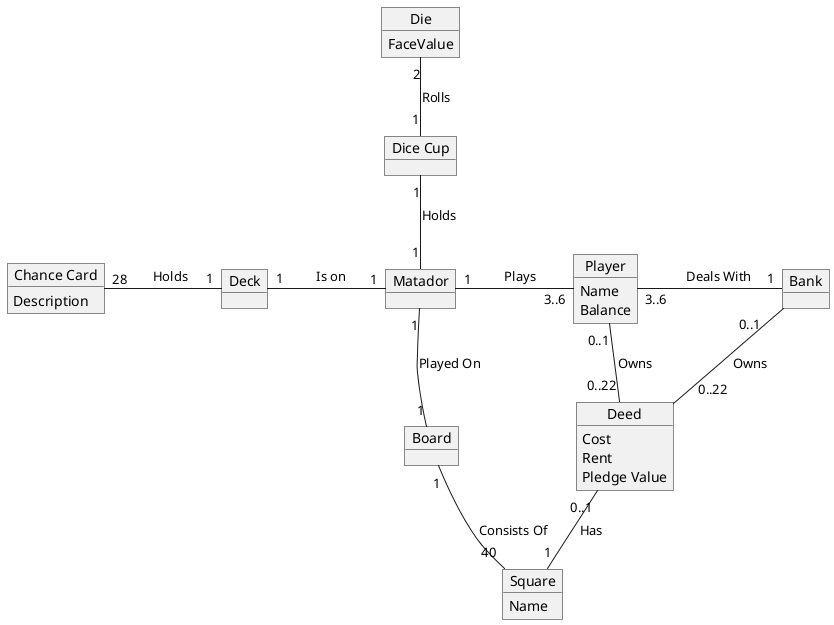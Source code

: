 @startuml

object Board
object Player
object Die
object "Dice Cup" as dicecup
object Bank
object "Chance Card" as chance
object Deck
object Square
object Deed
object Matador

Die : FaceValue
Player : Name
Player : Balance
chance : Description
Deed : Cost
Deed : Rent
Deed : Pledge Value
Square : Name

Matador "1" -r- "3..6" Player : \t Plays \t
Player "3..6" -r- "1" Bank : \t Deals With \t

Matador "1" -u- "1" dicecup : Holds
dicecup "1" -u- "2" Die : Rolls

Deck "1" -l- "28" chance : \t Holds \t
Matador "1" -l- "1" Deck : \t Is on \t

Board "1" -u- "1" Matador : Played On \t\t\t\t
Board "1" -d- "40" Square : Consists Of\t

Square "1" -u- "0..1" Deed : Has
Bank "0..1    " -- "     0..22" Deed : Owns
Player "0..1" -- "0..22" Deed : Owns 

@enduml